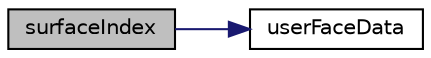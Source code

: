 digraph "surfaceIndex"
{
  bgcolor="transparent";
  edge [fontname="Helvetica",fontsize="10",labelfontname="Helvetica",labelfontsize="10"];
  node [fontname="Helvetica",fontsize="10",shape=record];
  rankdir="LR";
  Node43 [label="surfaceIndex",height=0.2,width=0.4,color="black", fillcolor="grey75", style="filled", fontcolor="black"];
  Node43 -> Node44 [color="midnightblue",fontsize="10",style="solid",fontname="Helvetica"];
  Node44 [label="userFaceData",height=0.2,width=0.4,color="black",URL="$a25857.html#a97c320ae4d166a5216ed6354aeab26a6",tooltip="Additional face data that is maintained across. "];
}
